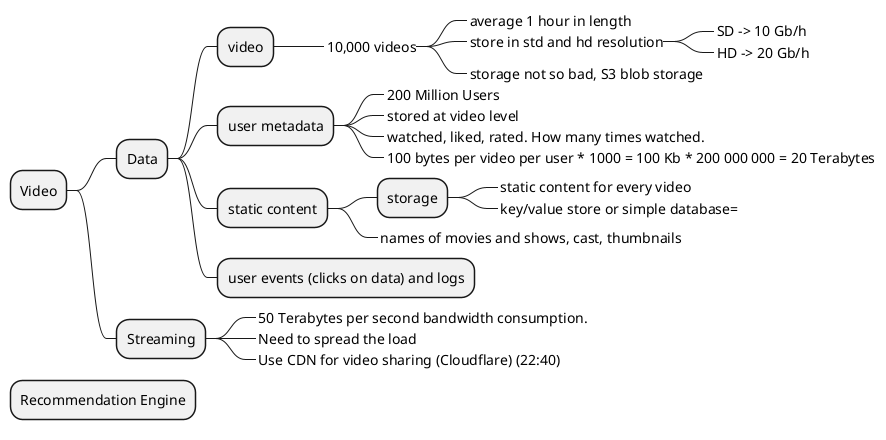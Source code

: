
@startmindmap "System Designs Overview"

+ Video
++ Data
+++ video
++++_ 10,000 videos
+++++_ average 1 hour in length
+++++_ store in std and hd resolution
++++++_ SD -> 10 Gb/h
++++++_ HD -> 20 Gb/h
+++++_ storage not so bad, S3 blob storage

+++ user metadata
++++_ 200 Million Users
++++_ stored at video level
++++_ watched, liked, rated. How many times watched.
++++_ 100 bytes per video per user * 1000 = 100 Kb * 200 000 000 = 20 Terabytes
+++ static content
++++ storage
+++++_ static content for every video
+++++_ key/value store or simple database=
++++_ names of movies and shows, cast, thumbnails
+++ user events (clicks on data) and logs

++ Streaming
+++_ 50 Terabytes per second bandwidth consumption.
+++_ Need to spread the load
+++_ Use CDN for video sharing (Cloudflare) (22:40)


+ Recommendation Engine


@endmindmap
